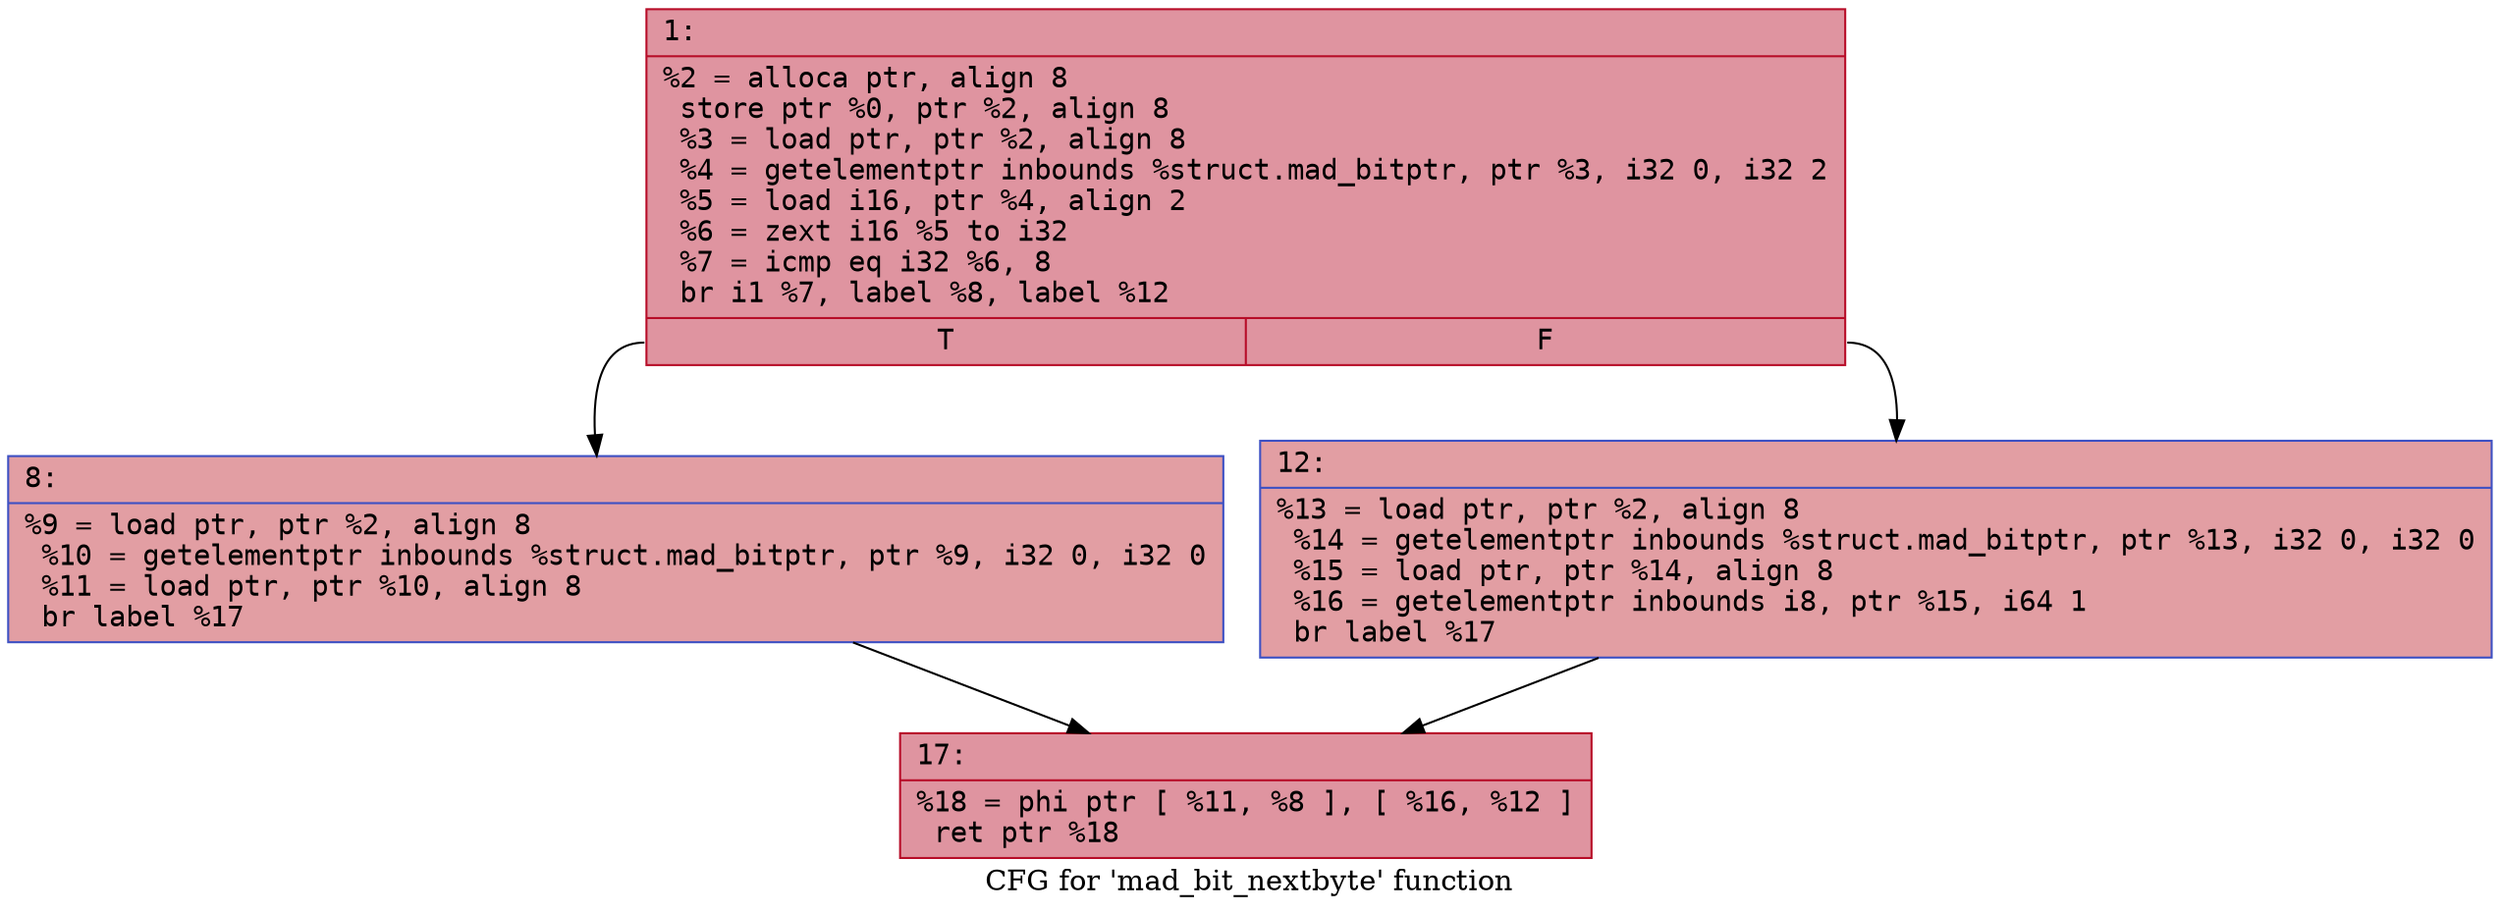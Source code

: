 digraph "CFG for 'mad_bit_nextbyte' function" {
	label="CFG for 'mad_bit_nextbyte' function";

	Node0x600001c160d0 [shape=record,color="#b70d28ff", style=filled, fillcolor="#b70d2870" fontname="Courier",label="{1:\l|  %2 = alloca ptr, align 8\l  store ptr %0, ptr %2, align 8\l  %3 = load ptr, ptr %2, align 8\l  %4 = getelementptr inbounds %struct.mad_bitptr, ptr %3, i32 0, i32 2\l  %5 = load i16, ptr %4, align 2\l  %6 = zext i16 %5 to i32\l  %7 = icmp eq i32 %6, 8\l  br i1 %7, label %8, label %12\l|{<s0>T|<s1>F}}"];
	Node0x600001c160d0:s0 -> Node0x600001c16120[tooltip="1 -> 8\nProbability 50.00%" ];
	Node0x600001c160d0:s1 -> Node0x600001c16170[tooltip="1 -> 12\nProbability 50.00%" ];
	Node0x600001c16120 [shape=record,color="#3d50c3ff", style=filled, fillcolor="#be242e70" fontname="Courier",label="{8:\l|  %9 = load ptr, ptr %2, align 8\l  %10 = getelementptr inbounds %struct.mad_bitptr, ptr %9, i32 0, i32 0\l  %11 = load ptr, ptr %10, align 8\l  br label %17\l}"];
	Node0x600001c16120 -> Node0x600001c161c0[tooltip="8 -> 17\nProbability 100.00%" ];
	Node0x600001c16170 [shape=record,color="#3d50c3ff", style=filled, fillcolor="#be242e70" fontname="Courier",label="{12:\l|  %13 = load ptr, ptr %2, align 8\l  %14 = getelementptr inbounds %struct.mad_bitptr, ptr %13, i32 0, i32 0\l  %15 = load ptr, ptr %14, align 8\l  %16 = getelementptr inbounds i8, ptr %15, i64 1\l  br label %17\l}"];
	Node0x600001c16170 -> Node0x600001c161c0[tooltip="12 -> 17\nProbability 100.00%" ];
	Node0x600001c161c0 [shape=record,color="#b70d28ff", style=filled, fillcolor="#b70d2870" fontname="Courier",label="{17:\l|  %18 = phi ptr [ %11, %8 ], [ %16, %12 ]\l  ret ptr %18\l}"];
}
